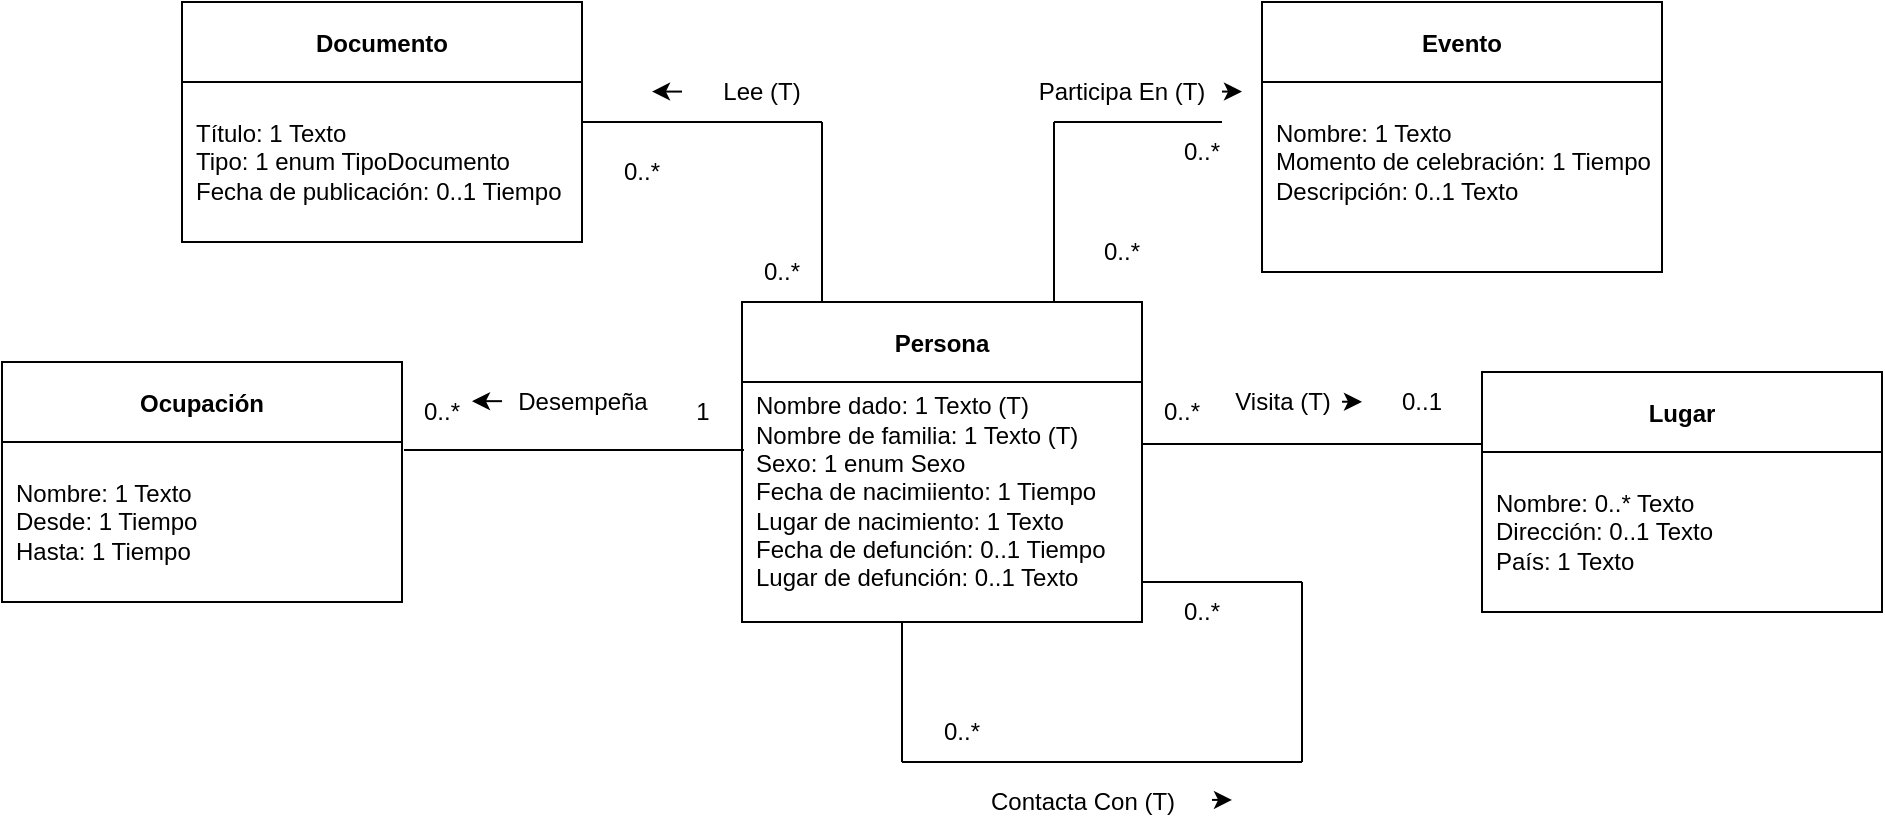 <mxfile>
    <diagram id="ituy4fCJzwhyeR6OEHfM" name="Página-1">
        <mxGraphModel dx="2509" dy="562" grid="1" gridSize="10" guides="1" tooltips="1" connect="1" arrows="1" fold="1" page="1" pageScale="1" pageWidth="827" pageHeight="1169" math="0" shadow="0">
            <root>
                <mxCell id="0"/>
                <mxCell id="1" parent="0"/>
                <mxCell id="2" value="Documento" style="swimlane;startSize=40;" vertex="1" parent="1">
                    <mxGeometry x="-780" y="40" width="200" height="120" as="geometry"/>
                </mxCell>
                <mxCell id="3" value="Título: 1 Texto&lt;br&gt;Tipo: 1 enum TipoDocumento&lt;br&gt;Fecha de publicación: 0..1 Tiempo" style="text;html=1;strokeColor=none;fillColor=none;align=left;verticalAlign=middle;whiteSpace=wrap;rounded=0;" vertex="1" parent="2">
                    <mxGeometry x="5" y="25" width="190" height="110" as="geometry"/>
                </mxCell>
                <mxCell id="4" value="" style="endArrow=none;html=1;exitX=1;exitY=0.5;exitDx=0;exitDy=0;" edge="1" parent="1" source="2">
                    <mxGeometry width="50" height="50" relative="1" as="geometry">
                        <mxPoint x="-550" y="110" as="sourcePoint"/>
                        <mxPoint x="-460" y="100" as="targetPoint"/>
                    </mxGeometry>
                </mxCell>
                <mxCell id="6" value="0..*" style="text;html=1;strokeColor=none;fillColor=none;align=center;verticalAlign=middle;whiteSpace=wrap;rounded=0;" vertex="1" parent="1">
                    <mxGeometry x="-580" y="110" width="60" height="30" as="geometry"/>
                </mxCell>
                <mxCell id="7" value="Lee (T)" style="text;html=1;strokeColor=none;fillColor=none;align=center;verticalAlign=middle;whiteSpace=wrap;rounded=0;" vertex="1" parent="1">
                    <mxGeometry x="-520" y="70" width="60" height="30" as="geometry"/>
                </mxCell>
                <mxCell id="8" value="" style="endArrow=none;html=1;exitX=1;exitY=1;exitDx=0;exitDy=0;" edge="1" parent="1" source="7">
                    <mxGeometry width="50" height="50" relative="1" as="geometry">
                        <mxPoint x="-500" y="110" as="sourcePoint"/>
                        <mxPoint x="-460" y="190" as="targetPoint"/>
                    </mxGeometry>
                </mxCell>
                <mxCell id="9" value="0..*" style="text;html=1;strokeColor=none;fillColor=none;align=center;verticalAlign=middle;whiteSpace=wrap;rounded=0;" vertex="1" parent="1">
                    <mxGeometry x="-510" y="160" width="60" height="30" as="geometry"/>
                </mxCell>
                <mxCell id="10" value="Persona" style="swimlane;startSize=40;" vertex="1" parent="1">
                    <mxGeometry x="-500" y="190" width="200" height="160" as="geometry"/>
                </mxCell>
                <mxCell id="11" value="Nombre dado: 1 Texto (T)&lt;br&gt;Nombre de familia: 1 Texto (T)&lt;br&gt;Sexo: 1 enum Sexo&lt;br&gt;Fecha de nacimiiento: 1 Tiempo&lt;br&gt;Lugar de nacimiento: 1 Texto&lt;br&gt;Fecha de defunción: 0..1 Tiempo&lt;br&gt;Lugar de defunción: 0..1 Texto" style="text;html=1;strokeColor=none;fillColor=none;align=left;verticalAlign=middle;whiteSpace=wrap;rounded=0;" vertex="1" parent="10">
                    <mxGeometry x="5" y="40" width="190" height="110" as="geometry"/>
                </mxCell>
                <mxCell id="12" value="Evento" style="swimlane;startSize=40;" vertex="1" parent="1">
                    <mxGeometry x="-240" y="40" width="200" height="135" as="geometry"/>
                </mxCell>
                <mxCell id="13" value="Nombre: 1 Texto&lt;br&gt;Momento de celebración: 1 Tiempo&lt;br&gt;Descripción: 0..1 Texto" style="text;html=1;strokeColor=none;fillColor=none;align=left;verticalAlign=middle;whiteSpace=wrap;rounded=0;" vertex="1" parent="12">
                    <mxGeometry x="5" y="25" width="195" height="110" as="geometry"/>
                </mxCell>
                <mxCell id="14" value="" style="endArrow=none;html=1;exitX=1;exitY=1;exitDx=0;exitDy=0;" edge="1" parent="1">
                    <mxGeometry width="50" height="50" relative="1" as="geometry">
                        <mxPoint x="-344" y="100" as="sourcePoint"/>
                        <mxPoint x="-344" y="190" as="targetPoint"/>
                    </mxGeometry>
                </mxCell>
                <mxCell id="15" value="" style="endArrow=none;html=1;exitX=1;exitY=0.5;exitDx=0;exitDy=0;entryX=1;entryY=1;entryDx=0;entryDy=0;" edge="1" parent="1" target="16">
                    <mxGeometry width="50" height="50" relative="1" as="geometry">
                        <mxPoint x="-344" y="100" as="sourcePoint"/>
                        <mxPoint x="-224" y="100" as="targetPoint"/>
                    </mxGeometry>
                </mxCell>
                <mxCell id="16" value="Participa En (T)" style="text;html=1;strokeColor=none;fillColor=none;align=center;verticalAlign=middle;whiteSpace=wrap;rounded=0;" vertex="1" parent="1">
                    <mxGeometry x="-360" y="70" width="100" height="30" as="geometry"/>
                </mxCell>
                <mxCell id="17" value="" style="endArrow=none;html=1;exitX=1;exitY=0.5;exitDx=0;exitDy=0;" edge="1" parent="1">
                    <mxGeometry width="50" height="50" relative="1" as="geometry">
                        <mxPoint x="-300" y="261" as="sourcePoint"/>
                        <mxPoint x="-130" y="261" as="targetPoint"/>
                    </mxGeometry>
                </mxCell>
                <mxCell id="18" value="Visita (T)" style="text;html=1;align=center;verticalAlign=middle;resizable=0;points=[];autosize=1;strokeColor=none;fillColor=none;" vertex="1" parent="1">
                    <mxGeometry x="-260" y="230" width="60" height="20" as="geometry"/>
                </mxCell>
                <mxCell id="19" value="0..*" style="text;html=1;strokeColor=none;fillColor=none;align=center;verticalAlign=middle;whiteSpace=wrap;rounded=0;" vertex="1" parent="1">
                    <mxGeometry x="-310" y="230" width="60" height="30" as="geometry"/>
                </mxCell>
                <mxCell id="20" value="0..*" style="text;html=1;strokeColor=none;fillColor=none;align=center;verticalAlign=middle;whiteSpace=wrap;rounded=0;" vertex="1" parent="1">
                    <mxGeometry x="-300" y="100" width="60" height="30" as="geometry"/>
                </mxCell>
                <mxCell id="21" value="0..*" style="text;html=1;strokeColor=none;fillColor=none;align=center;verticalAlign=middle;whiteSpace=wrap;rounded=0;" vertex="1" parent="1">
                    <mxGeometry x="-340" y="150" width="60" height="30" as="geometry"/>
                </mxCell>
                <mxCell id="22" value="0..1" style="text;html=1;strokeColor=none;fillColor=none;align=center;verticalAlign=middle;whiteSpace=wrap;rounded=0;" vertex="1" parent="1">
                    <mxGeometry x="-190" y="225" width="60" height="30" as="geometry"/>
                </mxCell>
                <mxCell id="25" value="Lugar" style="swimlane;startSize=40;" vertex="1" parent="1">
                    <mxGeometry x="-130" y="225" width="200" height="120" as="geometry"/>
                </mxCell>
                <mxCell id="26" value="Nombre: 0..* Texto&lt;br&gt;Dirección: 0..1 Texto&lt;br&gt;País: 1 Texto" style="text;html=1;strokeColor=none;fillColor=none;align=left;verticalAlign=middle;whiteSpace=wrap;rounded=0;" vertex="1" parent="25">
                    <mxGeometry x="5" y="25" width="190" height="110" as="geometry"/>
                </mxCell>
                <mxCell id="27" value="" style="endArrow=none;html=1;exitX=1;exitY=0.5;exitDx=0;exitDy=0;" edge="1" parent="1">
                    <mxGeometry width="50" height="50" relative="1" as="geometry">
                        <mxPoint x="-300.0" y="330" as="sourcePoint"/>
                        <mxPoint x="-220" y="330" as="targetPoint"/>
                    </mxGeometry>
                </mxCell>
                <mxCell id="28" value="" style="endArrow=none;html=1;exitX=1;exitY=1;exitDx=0;exitDy=0;" edge="1" parent="1">
                    <mxGeometry width="50" height="50" relative="1" as="geometry">
                        <mxPoint x="-220" y="330" as="sourcePoint"/>
                        <mxPoint x="-220" y="420" as="targetPoint"/>
                    </mxGeometry>
                </mxCell>
                <mxCell id="29" value="" style="endArrow=none;html=1;" edge="1" parent="1">
                    <mxGeometry width="50" height="50" relative="1" as="geometry">
                        <mxPoint x="-420" y="420" as="sourcePoint"/>
                        <mxPoint x="-220" y="420" as="targetPoint"/>
                    </mxGeometry>
                </mxCell>
                <mxCell id="30" value="" style="endArrow=none;html=1;exitX=1;exitY=1;exitDx=0;exitDy=0;" edge="1" parent="1">
                    <mxGeometry width="50" height="50" relative="1" as="geometry">
                        <mxPoint x="-420" y="350" as="sourcePoint"/>
                        <mxPoint x="-420" y="420" as="targetPoint"/>
                    </mxGeometry>
                </mxCell>
                <mxCell id="31" value="0..*" style="text;html=1;strokeColor=none;fillColor=none;align=center;verticalAlign=middle;whiteSpace=wrap;rounded=0;" vertex="1" parent="1">
                    <mxGeometry x="-300" y="330" width="60" height="30" as="geometry"/>
                </mxCell>
                <mxCell id="32" value="0..*" style="text;html=1;strokeColor=none;fillColor=none;align=center;verticalAlign=middle;whiteSpace=wrap;rounded=0;" vertex="1" parent="1">
                    <mxGeometry x="-420" y="390" width="60" height="30" as="geometry"/>
                </mxCell>
                <mxCell id="33" value="Contacta Con (T)" style="text;html=1;align=center;verticalAlign=middle;resizable=0;points=[];autosize=1;strokeColor=none;fillColor=none;" vertex="1" parent="1">
                    <mxGeometry x="-385" y="430" width="110" height="20" as="geometry"/>
                </mxCell>
                <mxCell id="34" value="" style="endArrow=none;html=1;exitX=1;exitY=0.5;exitDx=0;exitDy=0;" edge="1" parent="1">
                    <mxGeometry width="50" height="50" relative="1" as="geometry">
                        <mxPoint x="-669" y="264" as="sourcePoint"/>
                        <mxPoint x="-499" y="264" as="targetPoint"/>
                    </mxGeometry>
                </mxCell>
                <mxCell id="35" value="Ocupación" style="swimlane;startSize=40;" vertex="1" parent="1">
                    <mxGeometry x="-870" y="220" width="200" height="120" as="geometry"/>
                </mxCell>
                <mxCell id="36" value="Nombre: 1 Texto&lt;br&gt;Desde: 1 Tiempo&lt;br&gt;Hasta: 1 Tiempo" style="text;html=1;strokeColor=none;fillColor=none;align=left;verticalAlign=middle;whiteSpace=wrap;rounded=0;" vertex="1" parent="35">
                    <mxGeometry x="5" y="25" width="190" height="110" as="geometry"/>
                </mxCell>
                <mxCell id="37" value="0..*" style="text;html=1;strokeColor=none;fillColor=none;align=center;verticalAlign=middle;whiteSpace=wrap;rounded=0;" vertex="1" parent="1">
                    <mxGeometry x="-680" y="230" width="60" height="30" as="geometry"/>
                </mxCell>
                <mxCell id="38" value="1" style="text;html=1;align=center;verticalAlign=middle;resizable=0;points=[];autosize=1;strokeColor=none;fillColor=none;" vertex="1" parent="1">
                    <mxGeometry x="-530" y="235" width="20" height="20" as="geometry"/>
                </mxCell>
                <mxCell id="39" value="Desempeña" style="text;html=1;align=center;verticalAlign=middle;resizable=0;points=[];autosize=1;strokeColor=none;fillColor=none;" vertex="1" parent="1">
                    <mxGeometry x="-620" y="230" width="80" height="20" as="geometry"/>
                </mxCell>
                <mxCell id="41" value="" style="endArrow=classic;html=1;" edge="1" parent="1">
                    <mxGeometry width="50" height="50" relative="1" as="geometry">
                        <mxPoint x="-620" y="239.58" as="sourcePoint"/>
                        <mxPoint x="-635" y="239.58" as="targetPoint"/>
                    </mxGeometry>
                </mxCell>
                <mxCell id="42" value="" style="endArrow=classic;html=1;" edge="1" parent="1">
                    <mxGeometry width="50" height="50" relative="1" as="geometry">
                        <mxPoint x="-530" y="84.79" as="sourcePoint"/>
                        <mxPoint x="-545" y="84.79" as="targetPoint"/>
                    </mxGeometry>
                </mxCell>
                <mxCell id="43" value="" style="endArrow=classic;html=1;" edge="1" parent="1">
                    <mxGeometry width="50" height="50" relative="1" as="geometry">
                        <mxPoint x="-260" y="84.79" as="sourcePoint"/>
                        <mxPoint x="-250" y="84.79" as="targetPoint"/>
                    </mxGeometry>
                </mxCell>
                <mxCell id="44" value="" style="endArrow=classic;html=1;" edge="1" parent="1">
                    <mxGeometry width="50" height="50" relative="1" as="geometry">
                        <mxPoint x="-200" y="239.87" as="sourcePoint"/>
                        <mxPoint x="-190" y="239.87" as="targetPoint"/>
                        <Array as="points">
                            <mxPoint x="-200" y="239.87"/>
                        </Array>
                    </mxGeometry>
                </mxCell>
                <mxCell id="45" value="" style="endArrow=classic;html=1;" edge="1" parent="1">
                    <mxGeometry width="50" height="50" relative="1" as="geometry">
                        <mxPoint x="-265" y="438.95" as="sourcePoint"/>
                        <mxPoint x="-255" y="438.95" as="targetPoint"/>
                        <Array as="points">
                            <mxPoint x="-265" y="438.95"/>
                        </Array>
                    </mxGeometry>
                </mxCell>
            </root>
        </mxGraphModel>
    </diagram>
</mxfile>